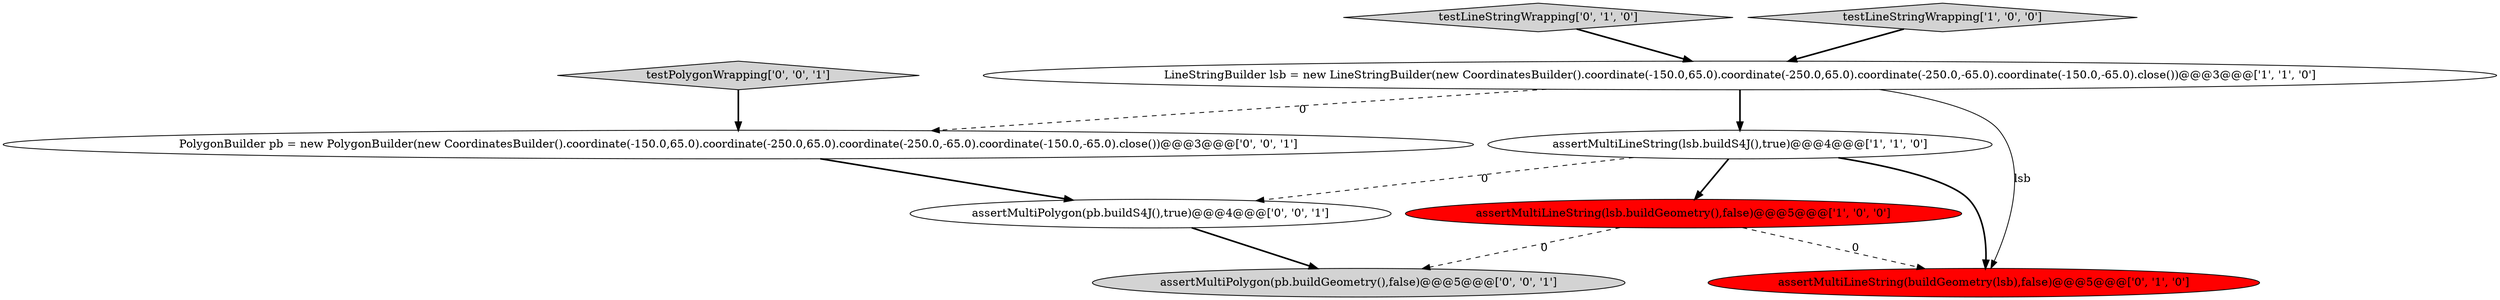 digraph {
8 [style = filled, label = "testPolygonWrapping['0', '0', '1']", fillcolor = lightgray, shape = diamond image = "AAA0AAABBB3BBB"];
6 [style = filled, label = "assertMultiPolygon(pb.buildGeometry(),false)@@@5@@@['0', '0', '1']", fillcolor = lightgray, shape = ellipse image = "AAA0AAABBB3BBB"];
9 [style = filled, label = "assertMultiPolygon(pb.buildS4J(),true)@@@4@@@['0', '0', '1']", fillcolor = white, shape = ellipse image = "AAA0AAABBB3BBB"];
0 [style = filled, label = "assertMultiLineString(lsb.buildGeometry(),false)@@@5@@@['1', '0', '0']", fillcolor = red, shape = ellipse image = "AAA1AAABBB1BBB"];
4 [style = filled, label = "testLineStringWrapping['0', '1', '0']", fillcolor = lightgray, shape = diamond image = "AAA0AAABBB2BBB"];
1 [style = filled, label = "testLineStringWrapping['1', '0', '0']", fillcolor = lightgray, shape = diamond image = "AAA0AAABBB1BBB"];
2 [style = filled, label = "assertMultiLineString(lsb.buildS4J(),true)@@@4@@@['1', '1', '0']", fillcolor = white, shape = ellipse image = "AAA0AAABBB1BBB"];
5 [style = filled, label = "assertMultiLineString(buildGeometry(lsb),false)@@@5@@@['0', '1', '0']", fillcolor = red, shape = ellipse image = "AAA1AAABBB2BBB"];
7 [style = filled, label = "PolygonBuilder pb = new PolygonBuilder(new CoordinatesBuilder().coordinate(-150.0,65.0).coordinate(-250.0,65.0).coordinate(-250.0,-65.0).coordinate(-150.0,-65.0).close())@@@3@@@['0', '0', '1']", fillcolor = white, shape = ellipse image = "AAA0AAABBB3BBB"];
3 [style = filled, label = "LineStringBuilder lsb = new LineStringBuilder(new CoordinatesBuilder().coordinate(-150.0,65.0).coordinate(-250.0,65.0).coordinate(-250.0,-65.0).coordinate(-150.0,-65.0).close())@@@3@@@['1', '1', '0']", fillcolor = white, shape = ellipse image = "AAA0AAABBB1BBB"];
1->3 [style = bold, label=""];
7->9 [style = bold, label=""];
4->3 [style = bold, label=""];
2->0 [style = bold, label=""];
0->6 [style = dashed, label="0"];
3->2 [style = bold, label=""];
0->5 [style = dashed, label="0"];
3->5 [style = solid, label="lsb"];
2->9 [style = dashed, label="0"];
3->7 [style = dashed, label="0"];
8->7 [style = bold, label=""];
9->6 [style = bold, label=""];
2->5 [style = bold, label=""];
}
